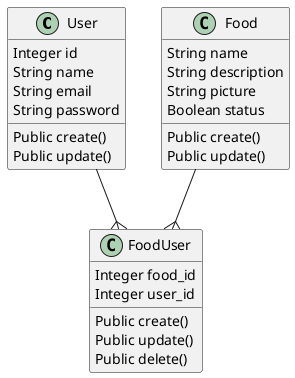 
@startuml manzana_verde

class User{
    Integer id
    String name
    String email
    String password

    Public create()
    Public update()
}
class Food{
    String name
    String description
    String picture
    Boolean status

    Public create()
    Public update()
}
class FoodUser{
    Integer food_id
    Integer user_id

    Public create()
    Public update()
    Public delete()
}

User --{ FoodUser 
Food --{ FoodUser 

@enduml

